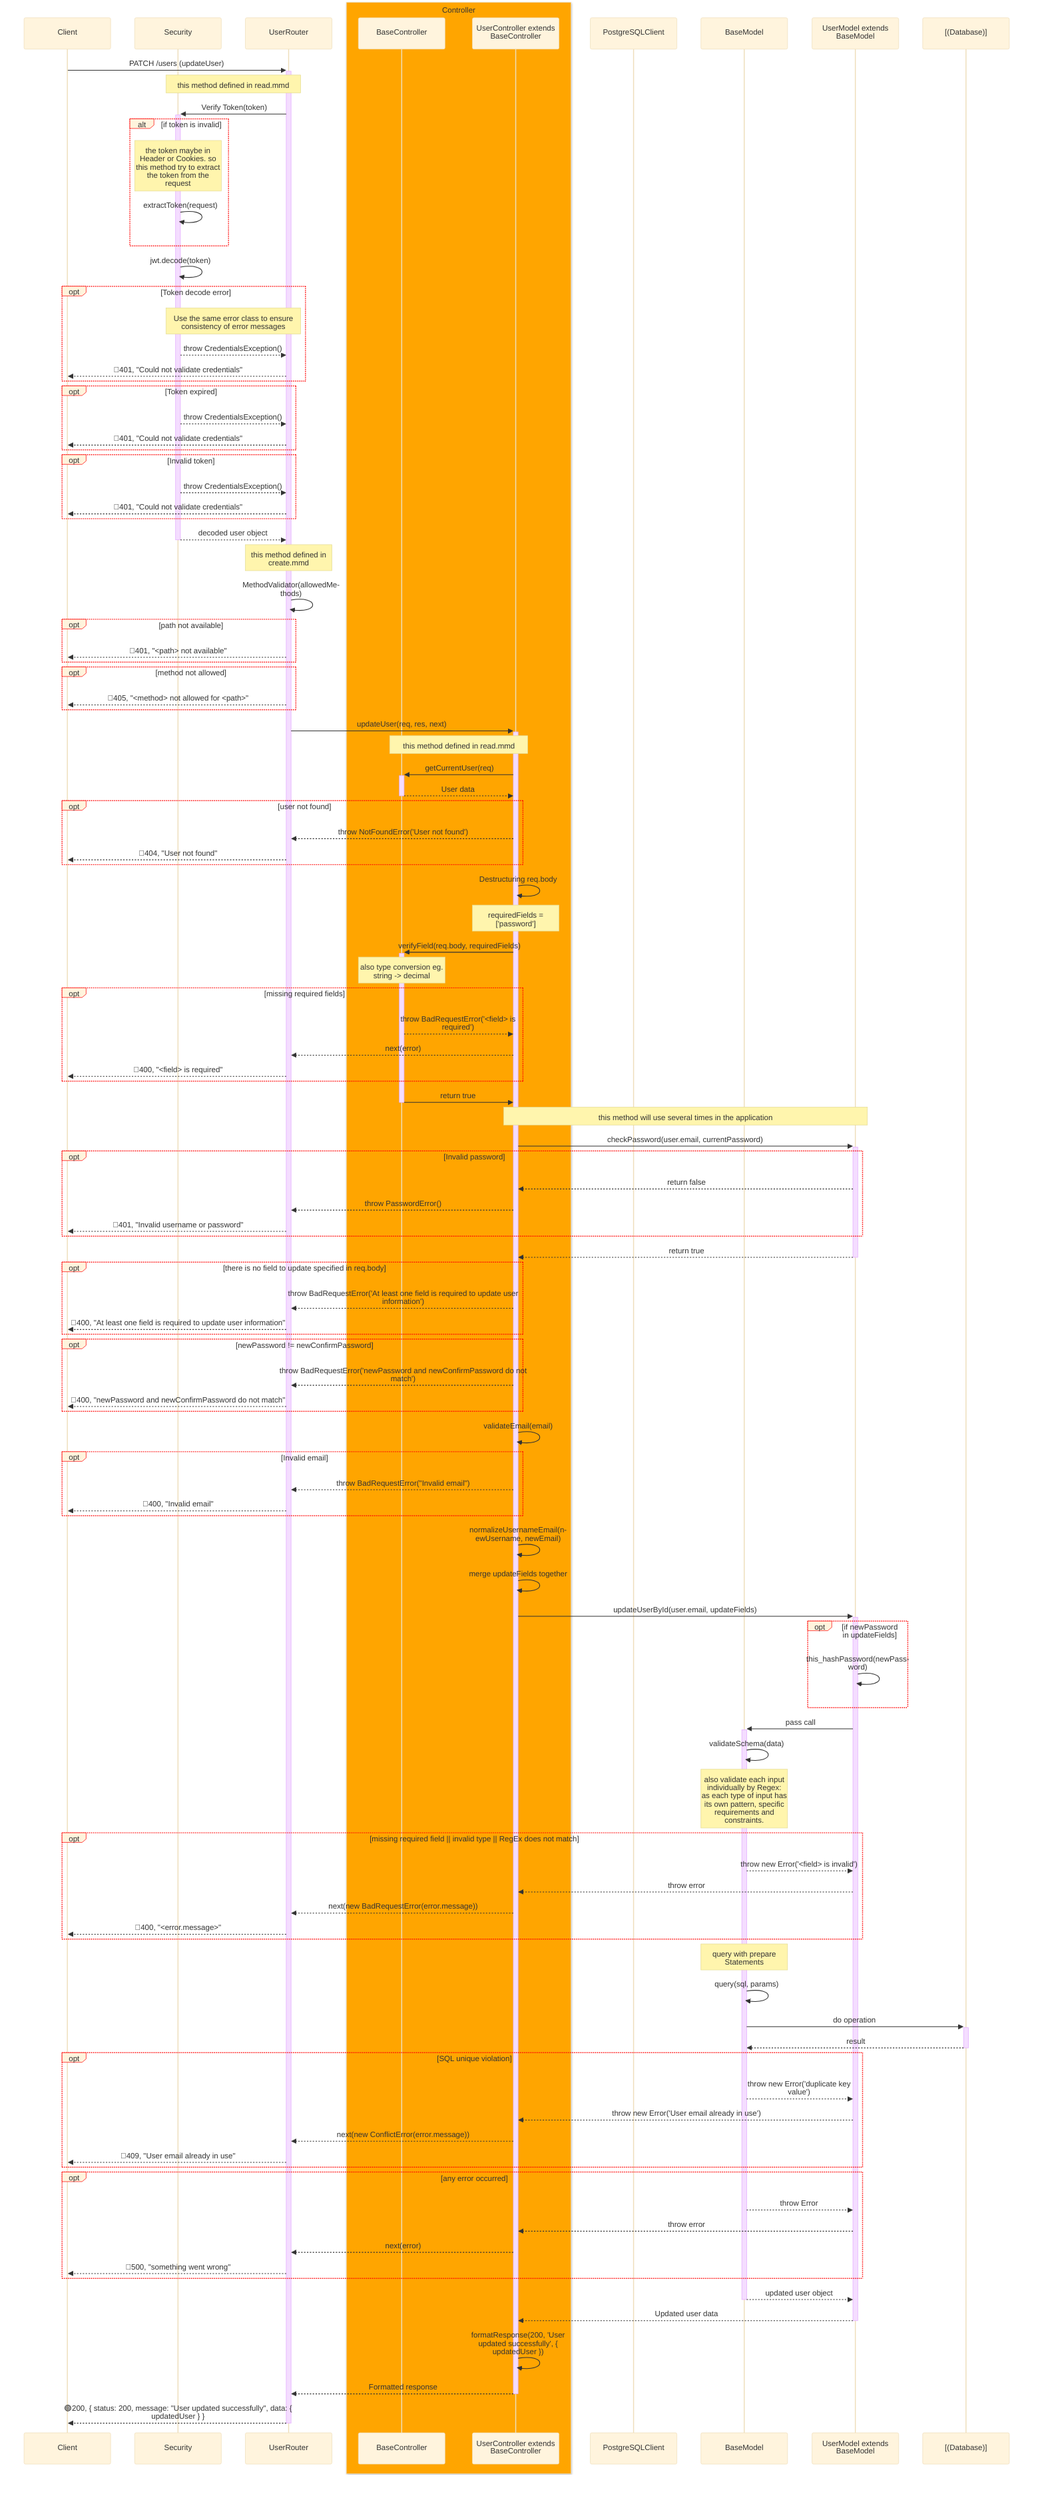 %%{
    init: {
        "theme":"base",
        "themeVariables": {
            'labelBoxBorderColor': '#ff0000'
        },
        "sequence": { 
            "wrap": true, 
            "width": 180 
        } 
    }
}%%
sequenceDiagram
    participant Client
    participant Sec as Security
    participant Router as UserRouter
    box orange Controller
        participant BaseCont as BaseController
        participant Cont as UserController extends BaseController
    end
    participant PGClient as PostgreSQLClient
    participant BaseModel as BaseModel 
    participant Model as UserModel extends BaseModel
    participant DB as [(Database)]

    %% Update User
    Client->>+Router: PATCH /users (updateUser)
    Note over Sec, Router: this method defined in read.mmd
    Router->>+Sec: Verify Token(token)
    alt if token is invalid
    Note over Sec: the token maybe in Header or Cookies. so this method try to extract the token from the request
        Sec->>Sec: extractToken(request)
    end
    Sec->>Sec: jwt.decode(token)
    opt Token decode error
        Note over Sec, Router: Use the same error class to ensure consistency of error messages 
        Sec-->>Router: throw CredentialsException()
        Router-->>Client: 🔴401, "Could not validate credentials"
    end
    opt Token expired
        Sec-->>Router: throw CredentialsException()
        Router-->>Client: 🔴401, "Could not validate credentials"
    end
    opt Invalid token
        Sec-->>Router: throw CredentialsException()
        Router-->>Client: 🔴401, "Could not validate credentials"
    end
    Sec-->>-Router: decoded user object
    Note over Router : this method defined in create.mmd
    Router->>Router: MethodValidator(allowedMethods)
    opt path not available
        Router-->>Client: 🔴401, "<path> not available"
    end
    opt method not allowed
        Router-->>Client: 🔴405, "<method> not allowed for <path>"
    end
    Router->>+Cont: updateUser(req, res, next)
    Note over Cont, BaseCont: this method defined in read.mmd
    Cont->>+BaseCont: getCurrentUser(req)
    BaseCont-->>-Cont: User data
    opt user not found
        Cont-->>Router: throw NotFoundError('User not found')
        Router-->>Client: 🔴404, "User not found"
    end
    Cont->>Cont: Destructuring req.body
    Note over Cont: requiredFields = ['password']
    Cont->>+BaseCont: verifyField(req.body, requiredFields)
    Note over BaseCont: also type conversion eg. string -> decimal
    opt missing required fields
        BaseCont-->>Cont: throw BadRequestError('<field> is required')
        Cont-->>Router: next(error)
        Router-->>Client: 🔴400, "<field> is required"
    end
    BaseCont->>-Cont: return true
    Note over Cont, Model: this method will use several times in the application
    Cont->>+Model: checkPassword(user.email, currentPassword)
    opt Invalid password
        Model-->>Cont: return false
        Cont-->>Router: throw PasswordError()
        Router-->>Client: 🔴401, "Invalid username or password"
    end
    Model-->>-Cont: return true
    opt there is no field to update specified in req.body
        Cont-->>Router: throw BadRequestError('At least one field is required to update user information')
        Router-->>Client: 🔴400, "At least one field is required to update user information"
    end
    opt newPassword != newConfirmPassword
        Cont-->>Router: throw BadRequestError('newPassword and newConfirmPassword do not match')
        Router-->>Client: 🔴400, "newPassword and newConfirmPassword do not match"
    end
    Cont->>Cont: validateEmail(email)
    opt Invalid email
        Cont-->>Router: throw BadRequestError("Invalid email")
        Router-->>Client: 🔴400, "Invalid email"
    end
    Cont->>Cont: normalizeUsernameEmail(newUsername, newEmail)
    Cont->>Cont: merge updateFields together

    Cont->>+Model: updateUserById(user.email, updateFields)
    opt if newPassword in updateFields
        Model->>Model: this_hashPassword(newPassword)
    end
    Model->>+BaseModel: pass call
    BaseModel->>BaseModel: validateSchema(data) 
    Note over BaseModel: also validate each input individually by Regex: as each type of input has its own pattern, specific requirements and constraints.
    opt missing required field || invalid type || RegEx does not match
        BaseModel-->>Model: throw new Error('<field> is invalid')
        Model-->>Cont: throw error
        Cont-->>Router: next(new BadRequestError(error.message))
        Router-->>Client: 🔴400, "<error.message>"
    end
    Note over BaseModel: query with prepare Statements
    BaseModel->>BaseModel: query(sql, params)
    BaseModel->>+DB: do operation
    DB-->>-BaseModel: result
    opt SQL unique violation
        BaseModel-->>Model: throw new Error('duplicate key value')
        Model-->>Cont: throw new Error('User email already in use')
        Cont-->>Router: next(new ConflictError(error.message))
        Router-->>Client: 🔴409, "User email already in use"
    end
    opt any error occurred
        BaseModel-->>Model: throw Error
        Model-->>Cont: throw error
        Cont-->>Router: next(error)
        Router-->>Client: 🔴500, "something went wrong"
    end
    BaseModel-->>-Model: updated user object
    Model-->>-Cont: Updated user data
    Cont->>Cont: formatResponse(200, 'User updated successfully', { updatedUser })
    Cont-->>-Router: Formatted response
    Router-->>-Client: 🟢200, { status: 200, message: "User updated successfully", data: { updatedUser } }